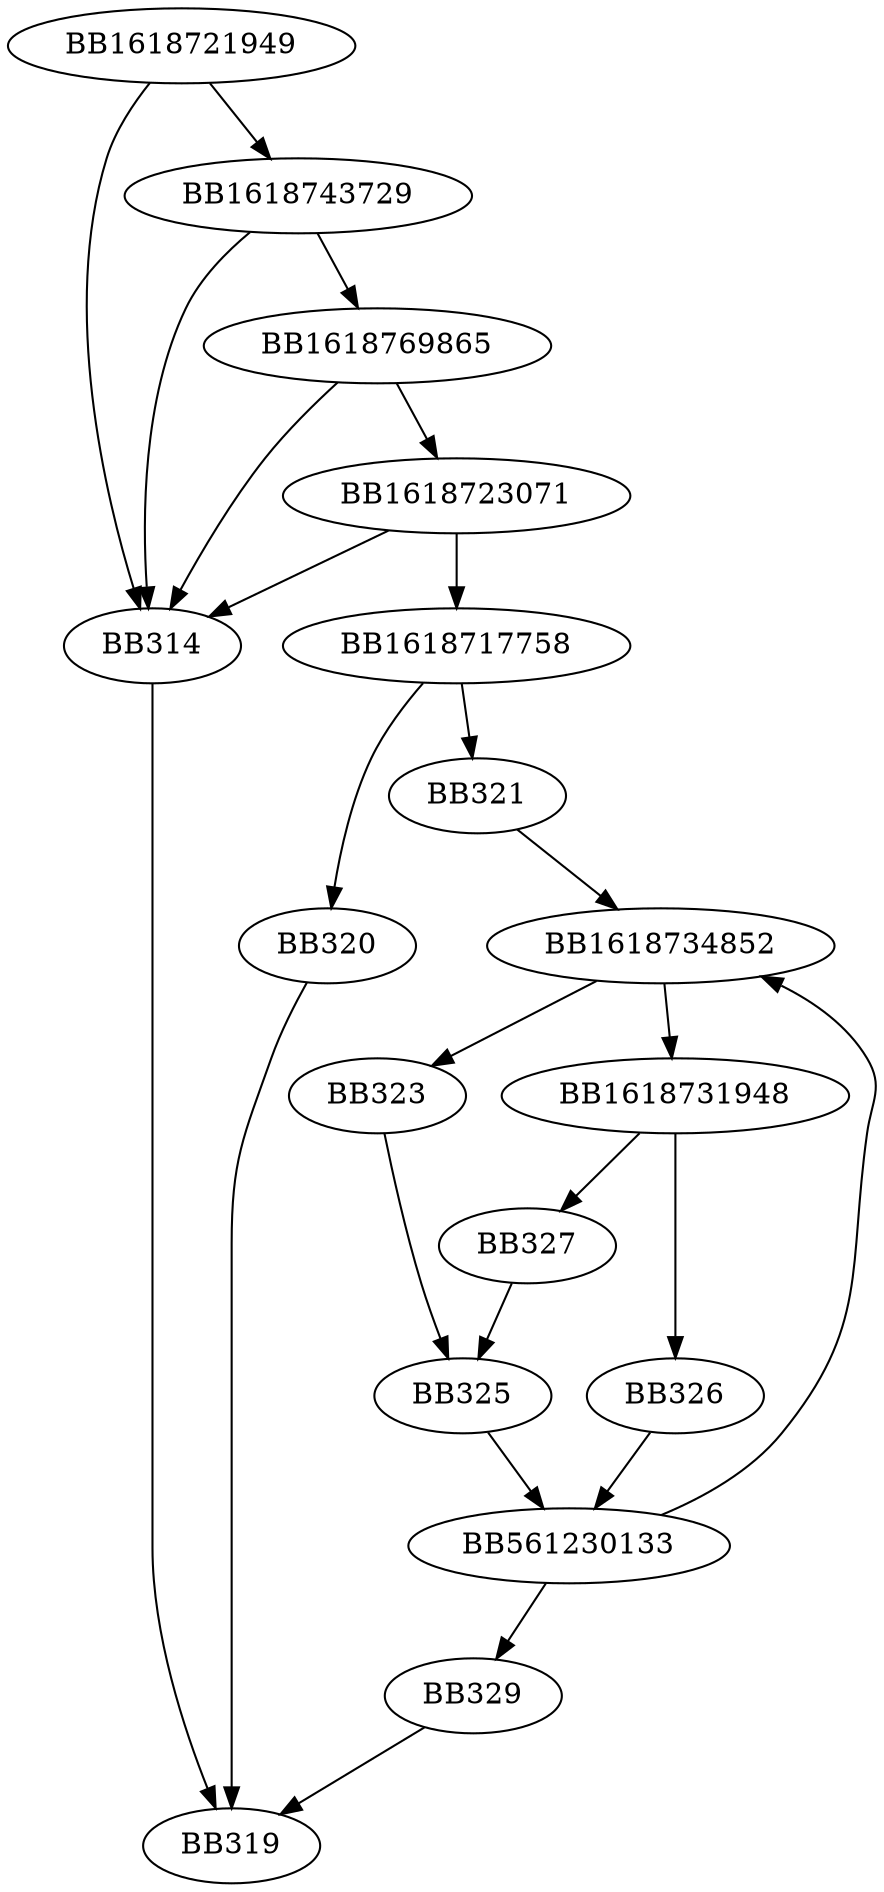digraph G{
	BB1618721949->BB314;
	BB1618721949->BB1618743729;
	BB1618743729->BB314;
	BB1618743729->BB1618769865;
	BB1618769865->BB314;
	BB1618769865->BB1618723071;
	BB1618723071->BB314;
	BB1618723071->BB1618717758;
	BB314->BB319;
	BB1618717758->BB320;
	BB1618717758->BB321;
	BB320->BB319;
	BB321->BB1618734852;
	BB1618734852->BB323;
	BB1618734852->BB1618731948;
	BB323->BB325;
	BB1618731948->BB326;
	BB1618731948->BB327;
	BB326->BB561230133;
	BB327->BB325;
	BB325->BB561230133;
	BB561230133->BB1618734852;
	BB561230133->BB329;
	BB329->BB319;
}
